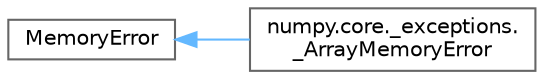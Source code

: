 digraph "Graphical Class Hierarchy"
{
 // LATEX_PDF_SIZE
  bgcolor="transparent";
  edge [fontname=Helvetica,fontsize=10,labelfontname=Helvetica,labelfontsize=10];
  node [fontname=Helvetica,fontsize=10,shape=box,height=0.2,width=0.4];
  rankdir="LR";
  Node0 [id="Node000000",label="MemoryError",height=0.2,width=0.4,color="grey40", fillcolor="white", style="filled",URL="$d2/d9e/classMemoryError.html",tooltip=" "];
  Node0 -> Node1 [id="edge3995_Node000000_Node000001",dir="back",color="steelblue1",style="solid",tooltip=" "];
  Node1 [id="Node000001",label="numpy.core._exceptions.\l_ArrayMemoryError",height=0.2,width=0.4,color="grey40", fillcolor="white", style="filled",URL="$d2/dba/classnumpy_1_1core_1_1__exceptions_1_1__ArrayMemoryError.html",tooltip=" "];
}
